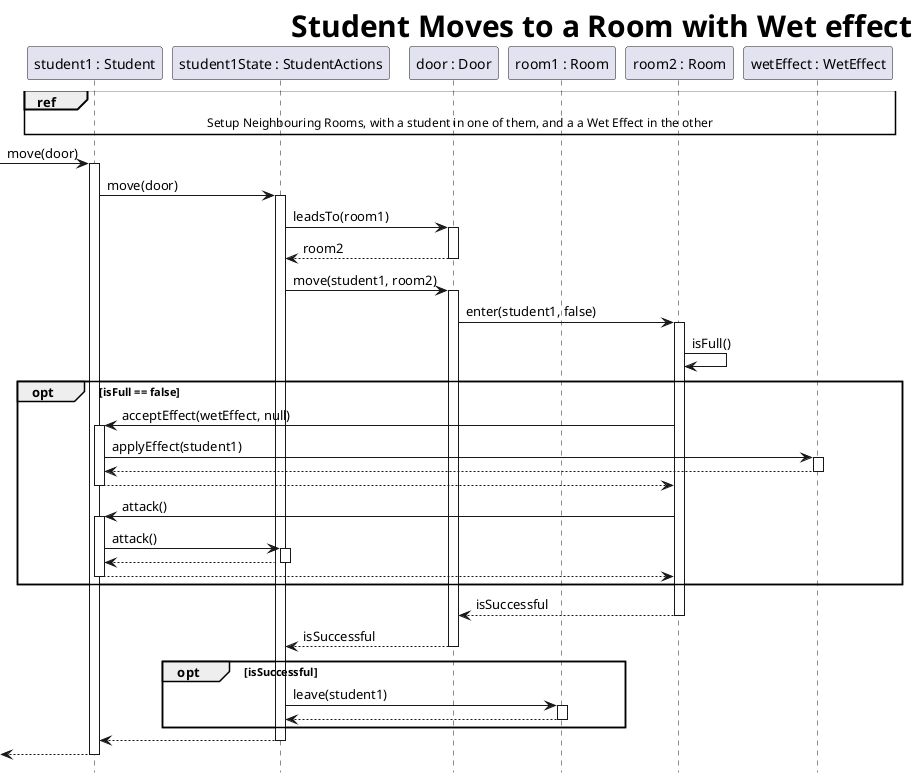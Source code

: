 @startuml StudentMovesToEmptyWetRoom
skinparam headerFontSize 30
skinparam HeaderFontColor #000000
skinparam HeaderFontStyle bold
header Student Moves to a Room with Wet effect
hide footbox

participant S1 as "student1 : Student"
participant S1S as "student1State : StudentActions"
participant D as "door : Door"
participant R1 as "room1 : Room"
participant R2 as "room2 : Room"
participant W as "wetEffect : WetEffect"
ref over S1, W: Setup Neighbouring Rooms, with a student in one of them, and a a Wet Effect in the other

-> S1 ++: move(door)
S1 -> S1S ++: move(door)
S1S -> D ++: leadsTo(room1)
return room2
S1S -> D ++ : move(student1, room2)
D -> R2 ++: enter(student1, false)
R2 -> R2 : isFull()
opt isFull == false
    R2 -> S1 ++ : acceptEffect(wetEffect, null)
    S1 -> W ++ : applyEffect(student1)
    return
    return
    R2 -> S1 ++ : attack()
    S1 -> S1S ++ : attack()
    return
    return
end
return isSuccessful
return isSuccessful
opt isSuccessful
    S1S -> R1 ++ : leave(student1)
    return
end
return 
return 


@enduml

